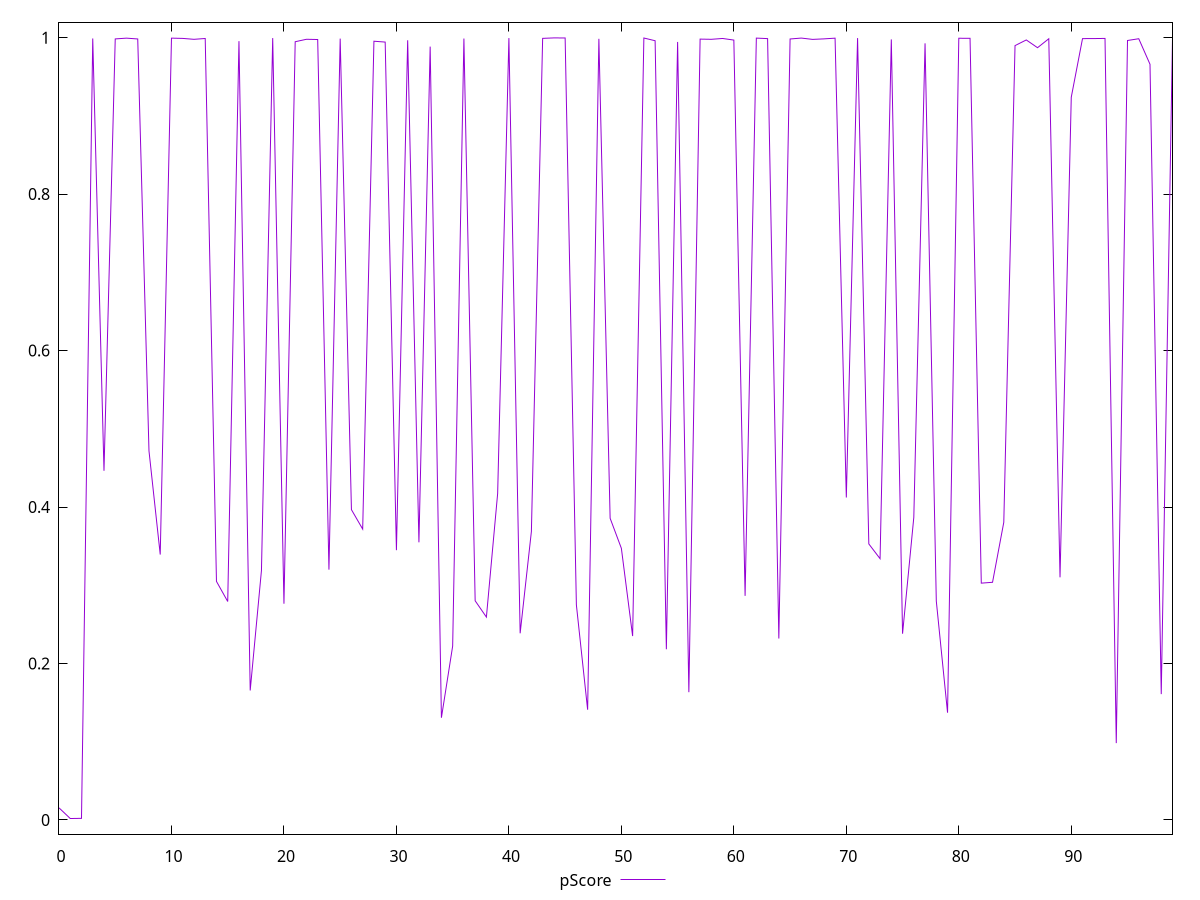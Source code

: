 reset

$pScore <<EOF
0 0.015467022846905598
1 0.0018302900723460858
2 0.002058066074114906
3 0.9989171916463531
4 0.44628698084146295
5 0.9983616858465028
6 0.9993403286663862
7 0.998302925903576
8 0.47172739801642205
9 0.3392494217256951
10 0.9993562392151253
11 0.9990135149970883
12 0.9978470208026743
13 0.9989041420972284
14 0.30494199523913346
15 0.27922819316234915
16 0.9955424426451225
17 0.16550829377517706
18 0.3189296305050115
19 0.999460682852942
20 0.2763660791990747
21 0.9947698716050062
22 0.9978988307932979
23 0.9975869727759965
24 0.3199468131403041
25 0.9987655384289766
26 0.3966302900442382
27 0.3717708006144548
28 0.9954231148413006
29 0.9943154763557605
30 0.34481494715876865
31 0.9965865242971281
32 0.35486653253210676
33 0.9885296843173077
34 0.13065306455067704
35 0.22227147331441643
36 0.9988212145273487
37 0.28016354314586306
38 0.25931378832290286
39 0.4172708578598229
40 0.9994334664554734
41 0.23860289798987067
42 0.36871515220090695
43 0.9990641499714885
44 0.9996489148593348
45 0.9995683314993224
46 0.27492602444750935
47 0.14090036321482824
48 0.9984880425111184
49 0.3856335386534429
50 0.3471981038599907
51 0.23504320117533384
52 0.9995327381359814
53 0.9960342686705308
54 0.2181939303362901
55 0.9945232386878036
56 0.16331732517786557
57 0.9981150909593859
58 0.9978646360666173
59 0.9989347647760939
60 0.9968709175388292
61 0.28648685090183684
62 0.9994009225057261
63 0.9987542043503621
64 0.23188634199888708
65 0.9982757747716671
66 0.9994378957812533
67 0.9977623777982954
68 0.9984149866160528
69 0.9993272527112098
70 0.4121374388485445
71 0.9994570323345162
72 0.35283441936720444
73 0.33396142407796053
74 0.9977409005498632
75 0.23805903951266538
76 0.3867777366529216
77 0.9926949201922665
78 0.279771453100078
79 0.13709327559077766
80 0.9991916383131172
81 0.9991853480153707
82 0.3027060332081365
83 0.30378985827168303
84 0.38046617634688135
85 0.9898297608084605
86 0.9970392232806999
87 0.9871288160662566
88 0.998559295544738
89 0.3101276787717307
90 0.923860632101861
91 0.9987414599801957
92 0.9988101248360832
93 0.9989947563609263
94 0.0981822181952261
95 0.9963482437000726
96 0.9986061898931675
97 0.9659488796385434
98 0.16087202865869105
99 0.9995144869392596
EOF

set key outside below
set xrange [0:99]
set yrange [-0.01812608242339369:1.0196052873550745]
set trange [-0.01812608242339369:1.0196052873550745]
set terminal svg size 640, 500 enhanced background rgb 'white'
set output "reports/report_00027_2021-02-24T12-40-31.850Z/speed-index/samples/agenda/pScore/values.svg"

plot $pScore title "pScore" with line

reset
